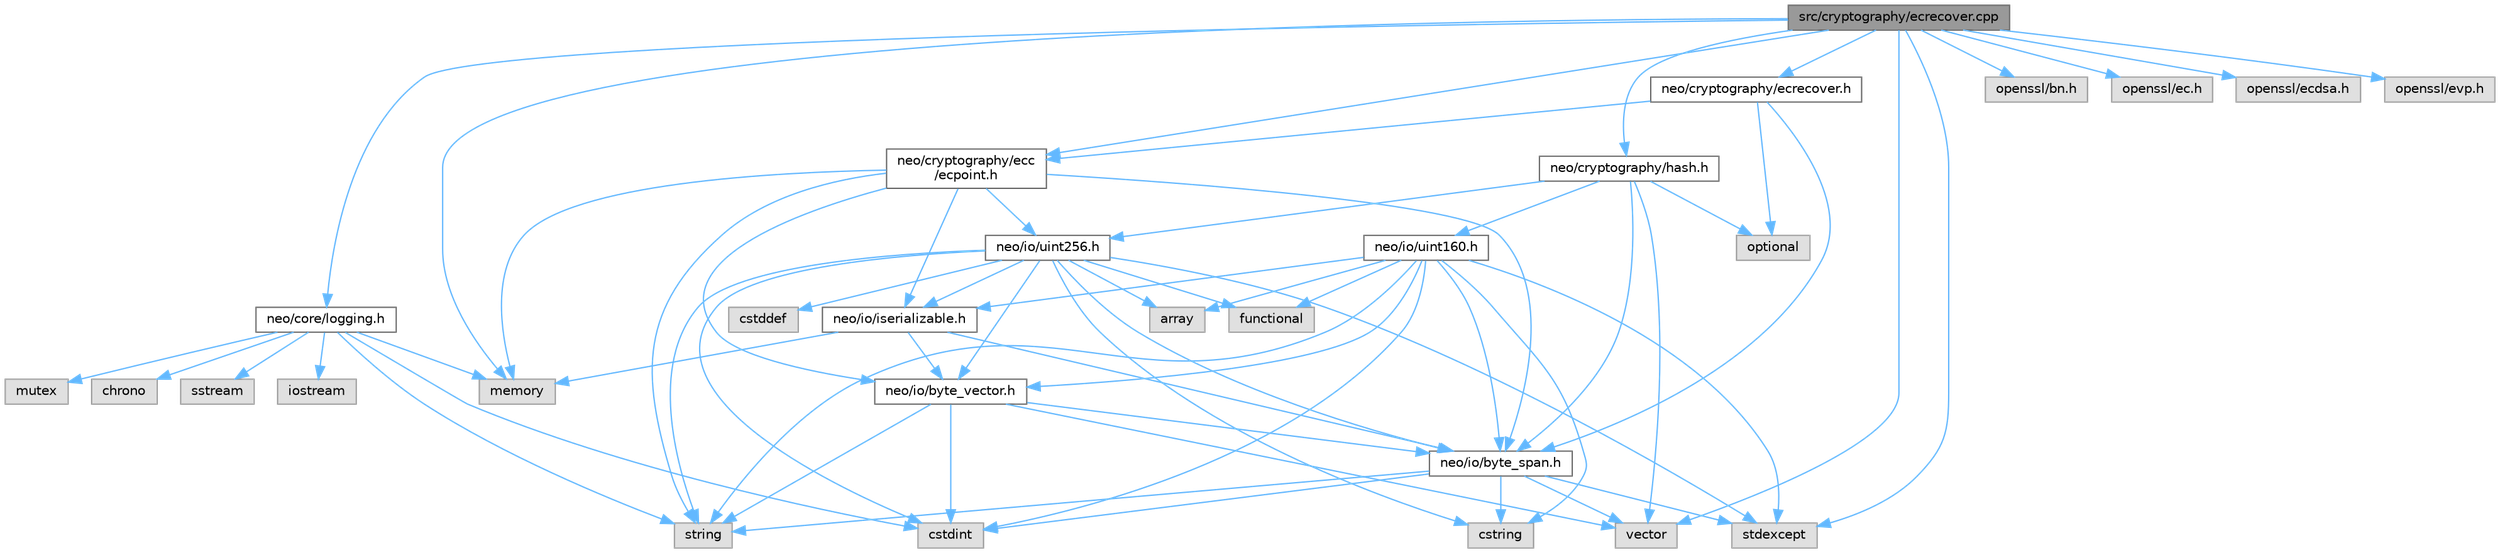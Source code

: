 digraph "src/cryptography/ecrecover.cpp"
{
 // LATEX_PDF_SIZE
  bgcolor="transparent";
  edge [fontname=Helvetica,fontsize=10,labelfontname=Helvetica,labelfontsize=10];
  node [fontname=Helvetica,fontsize=10,shape=box,height=0.2,width=0.4];
  Node1 [id="Node000001",label="src/cryptography/ecrecover.cpp",height=0.2,width=0.4,color="gray40", fillcolor="grey60", style="filled", fontcolor="black",tooltip=" "];
  Node1 -> Node2 [id="edge64_Node000001_Node000002",color="steelblue1",style="solid",tooltip=" "];
  Node2 [id="Node000002",label="neo/core/logging.h",height=0.2,width=0.4,color="grey40", fillcolor="white", style="filled",URL="$core_2logging_8h.html",tooltip=" "];
  Node2 -> Node3 [id="edge65_Node000002_Node000003",color="steelblue1",style="solid",tooltip=" "];
  Node3 [id="Node000003",label="chrono",height=0.2,width=0.4,color="grey60", fillcolor="#E0E0E0", style="filled",tooltip=" "];
  Node2 -> Node4 [id="edge66_Node000002_Node000004",color="steelblue1",style="solid",tooltip=" "];
  Node4 [id="Node000004",label="cstdint",height=0.2,width=0.4,color="grey60", fillcolor="#E0E0E0", style="filled",tooltip=" "];
  Node2 -> Node5 [id="edge67_Node000002_Node000005",color="steelblue1",style="solid",tooltip=" "];
  Node5 [id="Node000005",label="memory",height=0.2,width=0.4,color="grey60", fillcolor="#E0E0E0", style="filled",tooltip=" "];
  Node2 -> Node6 [id="edge68_Node000002_Node000006",color="steelblue1",style="solid",tooltip=" "];
  Node6 [id="Node000006",label="sstream",height=0.2,width=0.4,color="grey60", fillcolor="#E0E0E0", style="filled",tooltip=" "];
  Node2 -> Node7 [id="edge69_Node000002_Node000007",color="steelblue1",style="solid",tooltip=" "];
  Node7 [id="Node000007",label="string",height=0.2,width=0.4,color="grey60", fillcolor="#E0E0E0", style="filled",tooltip=" "];
  Node2 -> Node8 [id="edge70_Node000002_Node000008",color="steelblue1",style="solid",tooltip=" "];
  Node8 [id="Node000008",label="iostream",height=0.2,width=0.4,color="grey60", fillcolor="#E0E0E0", style="filled",tooltip=" "];
  Node2 -> Node9 [id="edge71_Node000002_Node000009",color="steelblue1",style="solid",tooltip=" "];
  Node9 [id="Node000009",label="mutex",height=0.2,width=0.4,color="grey60", fillcolor="#E0E0E0", style="filled",tooltip=" "];
  Node1 -> Node10 [id="edge72_Node000001_Node000010",color="steelblue1",style="solid",tooltip=" "];
  Node10 [id="Node000010",label="neo/cryptography/ecc\l/ecpoint.h",height=0.2,width=0.4,color="grey40", fillcolor="white", style="filled",URL="$ecpoint_8h.html",tooltip=" "];
  Node10 -> Node11 [id="edge73_Node000010_Node000011",color="steelblue1",style="solid",tooltip=" "];
  Node11 [id="Node000011",label="neo/io/byte_span.h",height=0.2,width=0.4,color="grey40", fillcolor="white", style="filled",URL="$io_2byte__span_8h.html",tooltip=" "];
  Node11 -> Node4 [id="edge74_Node000011_Node000004",color="steelblue1",style="solid",tooltip=" "];
  Node11 -> Node12 [id="edge75_Node000011_Node000012",color="steelblue1",style="solid",tooltip=" "];
  Node12 [id="Node000012",label="cstring",height=0.2,width=0.4,color="grey60", fillcolor="#E0E0E0", style="filled",tooltip=" "];
  Node11 -> Node13 [id="edge76_Node000011_Node000013",color="steelblue1",style="solid",tooltip=" "];
  Node13 [id="Node000013",label="stdexcept",height=0.2,width=0.4,color="grey60", fillcolor="#E0E0E0", style="filled",tooltip=" "];
  Node11 -> Node7 [id="edge77_Node000011_Node000007",color="steelblue1",style="solid",tooltip=" "];
  Node11 -> Node14 [id="edge78_Node000011_Node000014",color="steelblue1",style="solid",tooltip=" "];
  Node14 [id="Node000014",label="vector",height=0.2,width=0.4,color="grey60", fillcolor="#E0E0E0", style="filled",tooltip=" "];
  Node10 -> Node15 [id="edge79_Node000010_Node000015",color="steelblue1",style="solid",tooltip=" "];
  Node15 [id="Node000015",label="neo/io/byte_vector.h",height=0.2,width=0.4,color="grey40", fillcolor="white", style="filled",URL="$io_2byte__vector_8h.html",tooltip=" "];
  Node15 -> Node11 [id="edge80_Node000015_Node000011",color="steelblue1",style="solid",tooltip=" "];
  Node15 -> Node4 [id="edge81_Node000015_Node000004",color="steelblue1",style="solid",tooltip=" "];
  Node15 -> Node7 [id="edge82_Node000015_Node000007",color="steelblue1",style="solid",tooltip=" "];
  Node15 -> Node14 [id="edge83_Node000015_Node000014",color="steelblue1",style="solid",tooltip=" "];
  Node10 -> Node16 [id="edge84_Node000010_Node000016",color="steelblue1",style="solid",tooltip=" "];
  Node16 [id="Node000016",label="neo/io/iserializable.h",height=0.2,width=0.4,color="grey40", fillcolor="white", style="filled",URL="$iserializable_8h.html",tooltip=" "];
  Node16 -> Node11 [id="edge85_Node000016_Node000011",color="steelblue1",style="solid",tooltip=" "];
  Node16 -> Node15 [id="edge86_Node000016_Node000015",color="steelblue1",style="solid",tooltip=" "];
  Node16 -> Node5 [id="edge87_Node000016_Node000005",color="steelblue1",style="solid",tooltip=" "];
  Node10 -> Node17 [id="edge88_Node000010_Node000017",color="steelblue1",style="solid",tooltip=" "];
  Node17 [id="Node000017",label="neo/io/uint256.h",height=0.2,width=0.4,color="grey40", fillcolor="white", style="filled",URL="$uint256_8h.html",tooltip=" "];
  Node17 -> Node11 [id="edge89_Node000017_Node000011",color="steelblue1",style="solid",tooltip=" "];
  Node17 -> Node15 [id="edge90_Node000017_Node000015",color="steelblue1",style="solid",tooltip=" "];
  Node17 -> Node16 [id="edge91_Node000017_Node000016",color="steelblue1",style="solid",tooltip=" "];
  Node17 -> Node18 [id="edge92_Node000017_Node000018",color="steelblue1",style="solid",tooltip=" "];
  Node18 [id="Node000018",label="array",height=0.2,width=0.4,color="grey60", fillcolor="#E0E0E0", style="filled",tooltip=" "];
  Node17 -> Node19 [id="edge93_Node000017_Node000019",color="steelblue1",style="solid",tooltip=" "];
  Node19 [id="Node000019",label="cstddef",height=0.2,width=0.4,color="grey60", fillcolor="#E0E0E0", style="filled",tooltip=" "];
  Node17 -> Node4 [id="edge94_Node000017_Node000004",color="steelblue1",style="solid",tooltip=" "];
  Node17 -> Node12 [id="edge95_Node000017_Node000012",color="steelblue1",style="solid",tooltip=" "];
  Node17 -> Node20 [id="edge96_Node000017_Node000020",color="steelblue1",style="solid",tooltip=" "];
  Node20 [id="Node000020",label="functional",height=0.2,width=0.4,color="grey60", fillcolor="#E0E0E0", style="filled",tooltip=" "];
  Node17 -> Node13 [id="edge97_Node000017_Node000013",color="steelblue1",style="solid",tooltip=" "];
  Node17 -> Node7 [id="edge98_Node000017_Node000007",color="steelblue1",style="solid",tooltip=" "];
  Node10 -> Node5 [id="edge99_Node000010_Node000005",color="steelblue1",style="solid",tooltip=" "];
  Node10 -> Node7 [id="edge100_Node000010_Node000007",color="steelblue1",style="solid",tooltip=" "];
  Node1 -> Node21 [id="edge101_Node000001_Node000021",color="steelblue1",style="solid",tooltip=" "];
  Node21 [id="Node000021",label="neo/cryptography/ecrecover.h",height=0.2,width=0.4,color="grey40", fillcolor="white", style="filled",URL="$ecrecover_8h.html",tooltip=" "];
  Node21 -> Node10 [id="edge102_Node000021_Node000010",color="steelblue1",style="solid",tooltip=" "];
  Node21 -> Node11 [id="edge103_Node000021_Node000011",color="steelblue1",style="solid",tooltip=" "];
  Node21 -> Node22 [id="edge104_Node000021_Node000022",color="steelblue1",style="solid",tooltip=" "];
  Node22 [id="Node000022",label="optional",height=0.2,width=0.4,color="grey60", fillcolor="#E0E0E0", style="filled",tooltip=" "];
  Node1 -> Node23 [id="edge105_Node000001_Node000023",color="steelblue1",style="solid",tooltip=" "];
  Node23 [id="Node000023",label="neo/cryptography/hash.h",height=0.2,width=0.4,color="grey40", fillcolor="white", style="filled",URL="$hash_8h.html",tooltip=" "];
  Node23 -> Node11 [id="edge106_Node000023_Node000011",color="steelblue1",style="solid",tooltip=" "];
  Node23 -> Node24 [id="edge107_Node000023_Node000024",color="steelblue1",style="solid",tooltip=" "];
  Node24 [id="Node000024",label="neo/io/uint160.h",height=0.2,width=0.4,color="grey40", fillcolor="white", style="filled",URL="$uint160_8h.html",tooltip=" "];
  Node24 -> Node11 [id="edge108_Node000024_Node000011",color="steelblue1",style="solid",tooltip=" "];
  Node24 -> Node15 [id="edge109_Node000024_Node000015",color="steelblue1",style="solid",tooltip=" "];
  Node24 -> Node16 [id="edge110_Node000024_Node000016",color="steelblue1",style="solid",tooltip=" "];
  Node24 -> Node18 [id="edge111_Node000024_Node000018",color="steelblue1",style="solid",tooltip=" "];
  Node24 -> Node4 [id="edge112_Node000024_Node000004",color="steelblue1",style="solid",tooltip=" "];
  Node24 -> Node12 [id="edge113_Node000024_Node000012",color="steelblue1",style="solid",tooltip=" "];
  Node24 -> Node20 [id="edge114_Node000024_Node000020",color="steelblue1",style="solid",tooltip=" "];
  Node24 -> Node13 [id="edge115_Node000024_Node000013",color="steelblue1",style="solid",tooltip=" "];
  Node24 -> Node7 [id="edge116_Node000024_Node000007",color="steelblue1",style="solid",tooltip=" "];
  Node23 -> Node17 [id="edge117_Node000023_Node000017",color="steelblue1",style="solid",tooltip=" "];
  Node23 -> Node22 [id="edge118_Node000023_Node000022",color="steelblue1",style="solid",tooltip=" "];
  Node23 -> Node14 [id="edge119_Node000023_Node000014",color="steelblue1",style="solid",tooltip=" "];
  Node1 -> Node25 [id="edge120_Node000001_Node000025",color="steelblue1",style="solid",tooltip=" "];
  Node25 [id="Node000025",label="openssl/bn.h",height=0.2,width=0.4,color="grey60", fillcolor="#E0E0E0", style="filled",tooltip=" "];
  Node1 -> Node26 [id="edge121_Node000001_Node000026",color="steelblue1",style="solid",tooltip=" "];
  Node26 [id="Node000026",label="openssl/ec.h",height=0.2,width=0.4,color="grey60", fillcolor="#E0E0E0", style="filled",tooltip=" "];
  Node1 -> Node27 [id="edge122_Node000001_Node000027",color="steelblue1",style="solid",tooltip=" "];
  Node27 [id="Node000027",label="openssl/ecdsa.h",height=0.2,width=0.4,color="grey60", fillcolor="#E0E0E0", style="filled",tooltip=" "];
  Node1 -> Node28 [id="edge123_Node000001_Node000028",color="steelblue1",style="solid",tooltip=" "];
  Node28 [id="Node000028",label="openssl/evp.h",height=0.2,width=0.4,color="grey60", fillcolor="#E0E0E0", style="filled",tooltip=" "];
  Node1 -> Node5 [id="edge124_Node000001_Node000005",color="steelblue1",style="solid",tooltip=" "];
  Node1 -> Node13 [id="edge125_Node000001_Node000013",color="steelblue1",style="solid",tooltip=" "];
  Node1 -> Node14 [id="edge126_Node000001_Node000014",color="steelblue1",style="solid",tooltip=" "];
}
